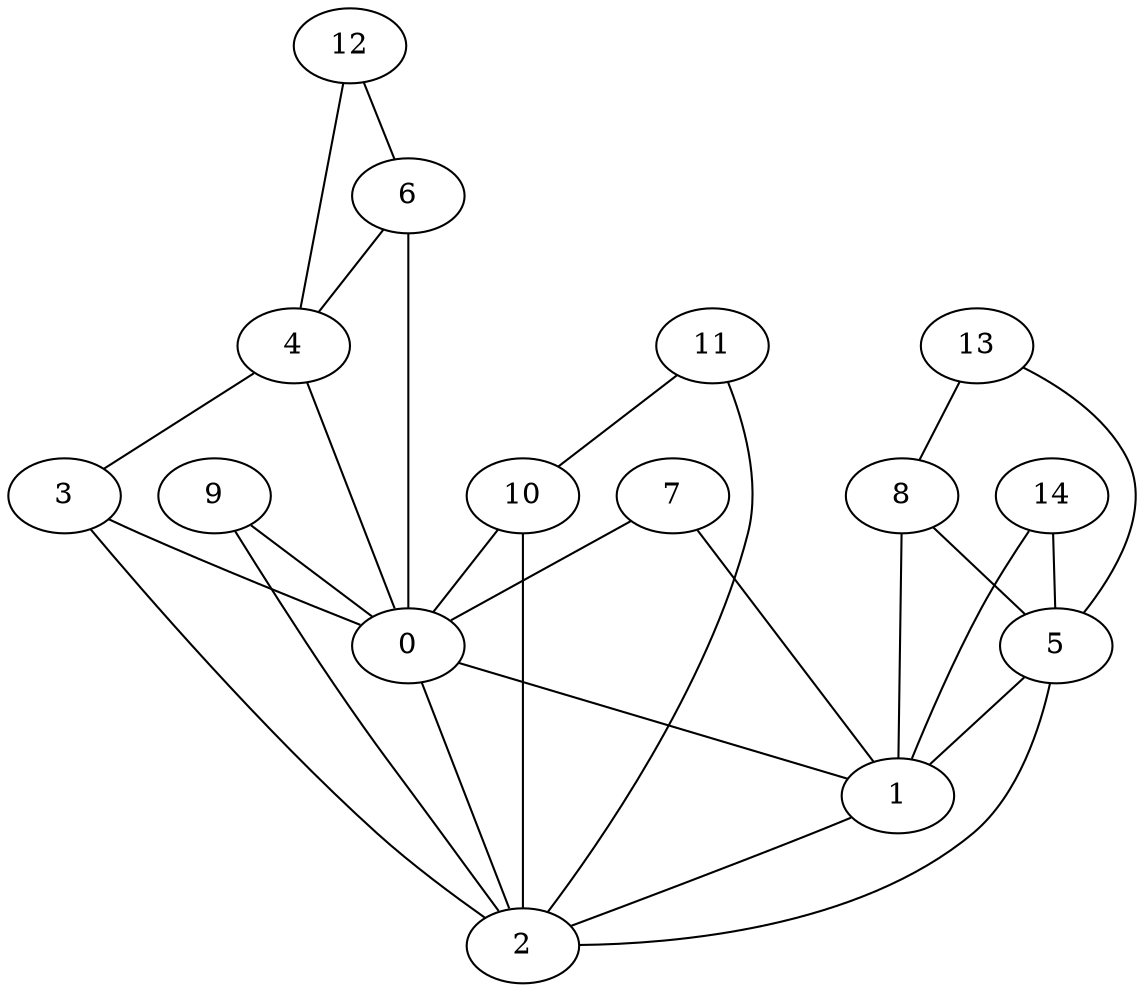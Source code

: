 graph G {
  "0";
  "1";
  "2";
  "3";
  "4";
  "5";
  "6";
  "7";
  "8";
  "9";
  "10";
  "11";
  "12";
  "13";
  "14";
    "12" -- "6";
    "4" -- "3";
    "6" -- "4";
    "12" -- "4";
    "13" -- "5";
    "0" -- "2";
    "5" -- "2";
    "11" -- "2";
    "0" -- "1";
    "7" -- "0";
    "1" -- "2";
    "4" -- "0";
    "10" -- "0";
    "11" -- "10";
    "5" -- "1";
    "10" -- "2";
    "8" -- "1";
    "14" -- "1";
    "8" -- "5";
    "14" -- "5";
    "3" -- "0";
    "9" -- "0";
    "6" -- "0";
    "3" -- "2";
    "9" -- "2";
    "7" -- "1";
    "13" -- "8";
}
